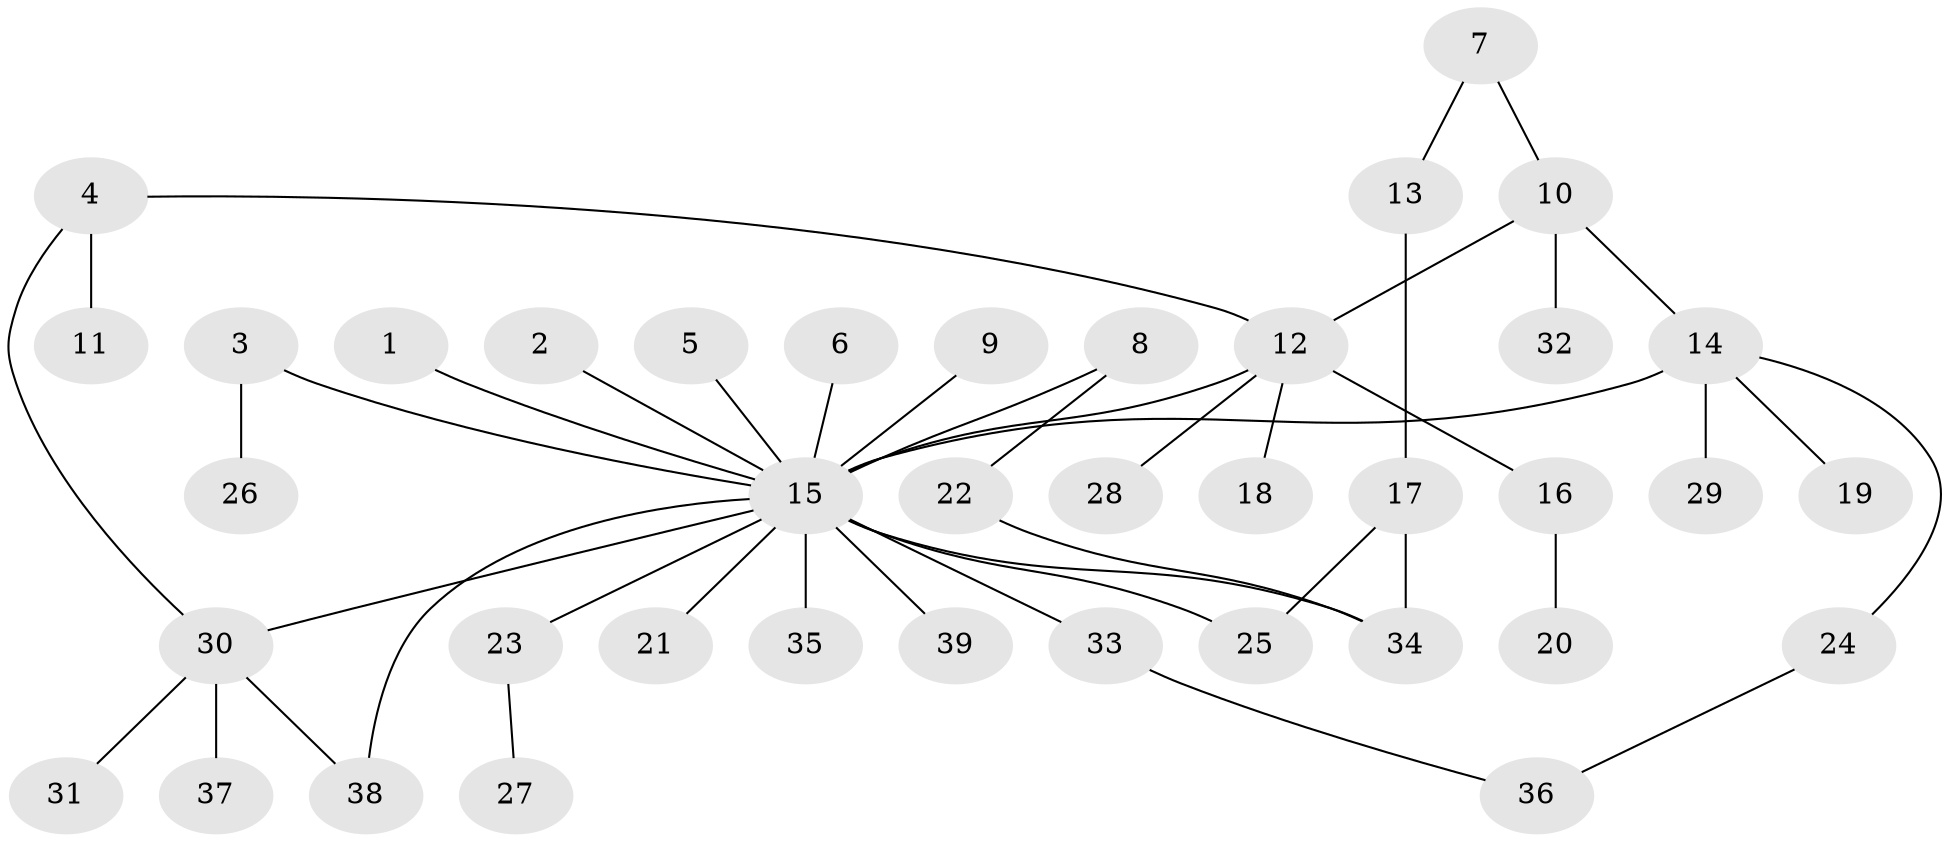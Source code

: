 // original degree distribution, {21: 0.01282051282051282, 7: 0.01282051282051282, 1: 0.5641025641025641, 9: 0.01282051282051282, 5: 0.02564102564102564, 2: 0.1794871794871795, 3: 0.14102564102564102, 6: 0.02564102564102564, 4: 0.02564102564102564}
// Generated by graph-tools (version 1.1) at 2025/01/03/09/25 03:01:41]
// undirected, 39 vertices, 45 edges
graph export_dot {
graph [start="1"]
  node [color=gray90,style=filled];
  1;
  2;
  3;
  4;
  5;
  6;
  7;
  8;
  9;
  10;
  11;
  12;
  13;
  14;
  15;
  16;
  17;
  18;
  19;
  20;
  21;
  22;
  23;
  24;
  25;
  26;
  27;
  28;
  29;
  30;
  31;
  32;
  33;
  34;
  35;
  36;
  37;
  38;
  39;
  1 -- 15 [weight=1.0];
  2 -- 15 [weight=1.0];
  3 -- 15 [weight=1.0];
  3 -- 26 [weight=1.0];
  4 -- 11 [weight=1.0];
  4 -- 12 [weight=1.0];
  4 -- 30 [weight=1.0];
  5 -- 15 [weight=1.0];
  6 -- 15 [weight=1.0];
  7 -- 10 [weight=1.0];
  7 -- 13 [weight=1.0];
  8 -- 15 [weight=1.0];
  8 -- 22 [weight=1.0];
  9 -- 15 [weight=1.0];
  10 -- 12 [weight=1.0];
  10 -- 14 [weight=1.0];
  10 -- 32 [weight=1.0];
  12 -- 15 [weight=1.0];
  12 -- 16 [weight=2.0];
  12 -- 18 [weight=1.0];
  12 -- 28 [weight=1.0];
  13 -- 17 [weight=1.0];
  14 -- 15 [weight=1.0];
  14 -- 19 [weight=1.0];
  14 -- 24 [weight=1.0];
  14 -- 29 [weight=1.0];
  15 -- 21 [weight=1.0];
  15 -- 23 [weight=1.0];
  15 -- 25 [weight=1.0];
  15 -- 30 [weight=1.0];
  15 -- 33 [weight=1.0];
  15 -- 34 [weight=1.0];
  15 -- 35 [weight=1.0];
  15 -- 38 [weight=1.0];
  15 -- 39 [weight=1.0];
  16 -- 20 [weight=1.0];
  17 -- 25 [weight=1.0];
  17 -- 34 [weight=1.0];
  22 -- 34 [weight=1.0];
  23 -- 27 [weight=1.0];
  24 -- 36 [weight=1.0];
  30 -- 31 [weight=1.0];
  30 -- 37 [weight=1.0];
  30 -- 38 [weight=1.0];
  33 -- 36 [weight=1.0];
}
